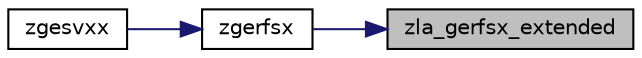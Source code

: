 digraph "zla_gerfsx_extended"
{
 // LATEX_PDF_SIZE
  edge [fontname="Helvetica",fontsize="10",labelfontname="Helvetica",labelfontsize="10"];
  node [fontname="Helvetica",fontsize="10",shape=record];
  rankdir="RL";
  Node1 [label="zla_gerfsx_extended",height=0.2,width=0.4,color="black", fillcolor="grey75", style="filled", fontcolor="black",tooltip="ZLA_GERFSX_EXTENDED"];
  Node1 -> Node2 [dir="back",color="midnightblue",fontsize="10",style="solid",fontname="Helvetica"];
  Node2 [label="zgerfsx",height=0.2,width=0.4,color="black", fillcolor="white", style="filled",URL="$zgerfsx_8f.html#a27a6dc0c11a5de56db8aac64619b7873",tooltip="ZGERFSX"];
  Node2 -> Node3 [dir="back",color="midnightblue",fontsize="10",style="solid",fontname="Helvetica"];
  Node3 [label="zgesvxx",height=0.2,width=0.4,color="black", fillcolor="white", style="filled",URL="$zgesvxx_8f.html#aff43ace945f982f6612eeace3c1b4f3b",tooltip="ZGESVXX computes the solution to system of linear equations A * X = B for GE matrices"];
}
